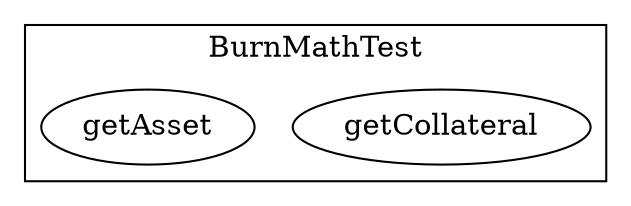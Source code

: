 strict digraph {
subgraph cluster_6250_BurnMathTest {
label = "BurnMathTest"
"6250_getCollateral" [label="getCollateral"]
"6250_getAsset" [label="getAsset"]
}subgraph cluster_solidity {
label = "[Solidity]"
}
}